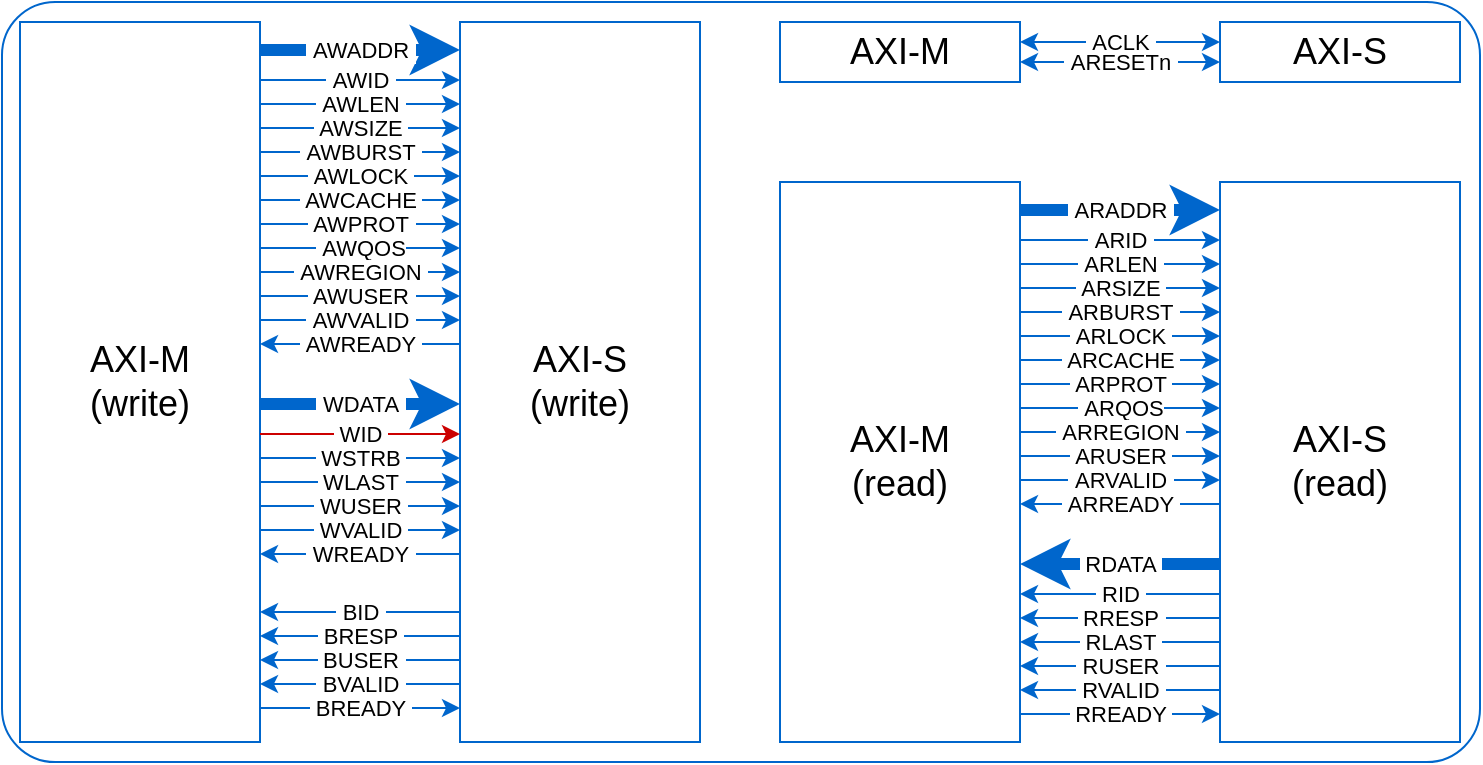 <mxfile version="21.3.2" type="device">
  <diagram id="Um7idM1XhnPcWQUyJz3g" name="Page-1">
    <mxGraphModel dx="2116" dy="670" grid="1" gridSize="10" guides="1" tooltips="1" connect="1" arrows="1" fold="1" page="1" pageScale="1" pageWidth="850" pageHeight="1100" math="0" shadow="0">
      <root>
        <mxCell id="0" />
        <mxCell id="1" parent="0" />
        <mxCell id="FzFozQ8pbkiuX8usW2jT-35" value="" style="rounded=1;whiteSpace=wrap;html=1;strokeColor=#0066CC;fontSize=18;arcSize=7;" parent="1" vertex="1">
          <mxGeometry x="-65" y="230" width="739" height="380" as="geometry" />
        </mxCell>
        <mxCell id="FzFozQ8pbkiuX8usW2jT-1" value="&lt;font style=&quot;font-size: 18px;&quot;&gt;AXI-S&lt;br&gt;(write)&lt;br&gt;&lt;/font&gt;" style="rounded=0;whiteSpace=wrap;html=1;strokeColor=#0066CC;" parent="1" vertex="1">
          <mxGeometry x="164" y="240" width="120" height="360" as="geometry" />
        </mxCell>
        <mxCell id="FzFozQ8pbkiuX8usW2jT-10" value="" style="endArrow=classic;html=1;rounded=0;strokeColor=#0066CC;" parent="1" edge="1">
          <mxGeometry relative="1" as="geometry">
            <mxPoint x="64" y="281" as="sourcePoint" />
            <mxPoint x="164" y="281" as="targetPoint" />
          </mxGeometry>
        </mxCell>
        <mxCell id="FzFozQ8pbkiuX8usW2jT-11" value="&amp;nbsp;AWLEN&amp;nbsp;" style="edgeLabel;resizable=0;html=1;align=center;verticalAlign=middle;strokeColor=#0066CC;" parent="FzFozQ8pbkiuX8usW2jT-10" connectable="0" vertex="1">
          <mxGeometry relative="1" as="geometry" />
        </mxCell>
        <mxCell id="FzFozQ8pbkiuX8usW2jT-18" value="" style="endArrow=classic;html=1;rounded=0;strokeColor=#0066CC;" parent="1" edge="1">
          <mxGeometry relative="1" as="geometry">
            <mxPoint x="64" y="269" as="sourcePoint" />
            <mxPoint x="164" y="269" as="targetPoint" />
          </mxGeometry>
        </mxCell>
        <mxCell id="FzFozQ8pbkiuX8usW2jT-19" value="&amp;nbsp;AWID&amp;nbsp;" style="edgeLabel;resizable=0;html=1;align=center;verticalAlign=middle;strokeColor=#0066CC;" parent="FzFozQ8pbkiuX8usW2jT-18" connectable="0" vertex="1">
          <mxGeometry relative="1" as="geometry" />
        </mxCell>
        <mxCell id="FzFozQ8pbkiuX8usW2jT-20" value="" style="endArrow=classic;html=1;rounded=0;strokeWidth=6;strokeColor=#0066CC;" parent="1" edge="1">
          <mxGeometry relative="1" as="geometry">
            <mxPoint x="64" y="254" as="sourcePoint" />
            <mxPoint x="164" y="254" as="targetPoint" />
          </mxGeometry>
        </mxCell>
        <mxCell id="FzFozQ8pbkiuX8usW2jT-21" value="&amp;nbsp;AWADDR&amp;nbsp;" style="edgeLabel;resizable=0;html=1;align=center;verticalAlign=middle;strokeColor=#0066CC;" parent="FzFozQ8pbkiuX8usW2jT-20" connectable="0" vertex="1">
          <mxGeometry relative="1" as="geometry" />
        </mxCell>
        <mxCell id="YU5_GZ8aUwFnw-8ss64A-1" value="" style="endArrow=classic;html=1;rounded=0;strokeColor=#0066CC;" edge="1" parent="1">
          <mxGeometry relative="1" as="geometry">
            <mxPoint x="64" y="293" as="sourcePoint" />
            <mxPoint x="164" y="293" as="targetPoint" />
          </mxGeometry>
        </mxCell>
        <mxCell id="YU5_GZ8aUwFnw-8ss64A-2" value="&amp;nbsp;AWSIZE&amp;nbsp;" style="edgeLabel;resizable=0;html=1;align=center;verticalAlign=middle;strokeColor=#0066CC;" connectable="0" vertex="1" parent="YU5_GZ8aUwFnw-8ss64A-1">
          <mxGeometry relative="1" as="geometry" />
        </mxCell>
        <mxCell id="YU5_GZ8aUwFnw-8ss64A-3" value="" style="endArrow=classic;html=1;rounded=0;strokeColor=#0066CC;" edge="1" parent="1">
          <mxGeometry relative="1" as="geometry">
            <mxPoint x="64" y="305" as="sourcePoint" />
            <mxPoint x="164" y="305" as="targetPoint" />
          </mxGeometry>
        </mxCell>
        <mxCell id="YU5_GZ8aUwFnw-8ss64A-4" value="&amp;nbsp;AWBURST&amp;nbsp;" style="edgeLabel;resizable=0;html=1;align=center;verticalAlign=middle;strokeColor=#0066CC;" connectable="0" vertex="1" parent="YU5_GZ8aUwFnw-8ss64A-3">
          <mxGeometry relative="1" as="geometry" />
        </mxCell>
        <mxCell id="YU5_GZ8aUwFnw-8ss64A-5" value="" style="endArrow=classic;html=1;rounded=0;strokeColor=#0066CC;" edge="1" parent="1">
          <mxGeometry relative="1" as="geometry">
            <mxPoint x="64" y="329" as="sourcePoint" />
            <mxPoint x="164" y="329" as="targetPoint" />
          </mxGeometry>
        </mxCell>
        <mxCell id="YU5_GZ8aUwFnw-8ss64A-6" value="&amp;nbsp;AWCACHE&amp;nbsp;" style="edgeLabel;resizable=0;html=1;align=center;verticalAlign=middle;strokeColor=#0066CC;" connectable="0" vertex="1" parent="YU5_GZ8aUwFnw-8ss64A-5">
          <mxGeometry relative="1" as="geometry" />
        </mxCell>
        <mxCell id="YU5_GZ8aUwFnw-8ss64A-7" value="" style="endArrow=classic;html=1;rounded=0;strokeColor=#0066CC;" edge="1" parent="1">
          <mxGeometry relative="1" as="geometry">
            <mxPoint x="64" y="317" as="sourcePoint" />
            <mxPoint x="164" y="317" as="targetPoint" />
          </mxGeometry>
        </mxCell>
        <mxCell id="YU5_GZ8aUwFnw-8ss64A-8" value="&amp;nbsp;AWLOCK&amp;nbsp;" style="edgeLabel;resizable=0;html=1;align=center;verticalAlign=middle;strokeColor=#0066CC;" connectable="0" vertex="1" parent="YU5_GZ8aUwFnw-8ss64A-7">
          <mxGeometry relative="1" as="geometry" />
        </mxCell>
        <mxCell id="YU5_GZ8aUwFnw-8ss64A-9" value="" style="endArrow=classic;html=1;rounded=0;strokeColor=#0066CC;" edge="1" parent="1">
          <mxGeometry relative="1" as="geometry">
            <mxPoint x="64" y="341" as="sourcePoint" />
            <mxPoint x="164" y="341" as="targetPoint" />
          </mxGeometry>
        </mxCell>
        <mxCell id="YU5_GZ8aUwFnw-8ss64A-10" value="&amp;nbsp;AWPROT&amp;nbsp;" style="edgeLabel;resizable=0;html=1;align=center;verticalAlign=middle;strokeColor=#0066CC;" connectable="0" vertex="1" parent="YU5_GZ8aUwFnw-8ss64A-9">
          <mxGeometry relative="1" as="geometry" />
        </mxCell>
        <mxCell id="YU5_GZ8aUwFnw-8ss64A-11" value="&lt;font style=&quot;font-size: 18px;&quot;&gt;AXI-M&lt;br&gt;(write)&lt;br&gt;&lt;/font&gt;" style="rounded=0;whiteSpace=wrap;html=1;strokeColor=#0066CC;" vertex="1" parent="1">
          <mxGeometry x="-56" y="240" width="120" height="360" as="geometry" />
        </mxCell>
        <mxCell id="YU5_GZ8aUwFnw-8ss64A-102" value="" style="endArrow=classic;html=1;rounded=0;strokeColor=#0066CC;" edge="1" parent="1">
          <mxGeometry relative="1" as="geometry">
            <mxPoint x="64" y="353" as="sourcePoint" />
            <mxPoint x="164" y="353" as="targetPoint" />
          </mxGeometry>
        </mxCell>
        <mxCell id="YU5_GZ8aUwFnw-8ss64A-103" value="&amp;nbsp;AWQOS" style="edgeLabel;resizable=0;html=1;align=center;verticalAlign=middle;strokeColor=#0066CC;" connectable="0" vertex="1" parent="YU5_GZ8aUwFnw-8ss64A-102">
          <mxGeometry relative="1" as="geometry" />
        </mxCell>
        <mxCell id="YU5_GZ8aUwFnw-8ss64A-104" value="" style="endArrow=classic;html=1;rounded=0;strokeColor=#0066CC;" edge="1" parent="1">
          <mxGeometry relative="1" as="geometry">
            <mxPoint x="64" y="365" as="sourcePoint" />
            <mxPoint x="164" y="365" as="targetPoint" />
          </mxGeometry>
        </mxCell>
        <mxCell id="YU5_GZ8aUwFnw-8ss64A-105" value="&amp;nbsp;AWREGION&amp;nbsp;" style="edgeLabel;resizable=0;html=1;align=center;verticalAlign=middle;strokeColor=#0066CC;" connectable="0" vertex="1" parent="YU5_GZ8aUwFnw-8ss64A-104">
          <mxGeometry relative="1" as="geometry" />
        </mxCell>
        <mxCell id="YU5_GZ8aUwFnw-8ss64A-106" value="" style="endArrow=classic;html=1;rounded=0;strokeColor=#0066CC;" edge="1" parent="1">
          <mxGeometry relative="1" as="geometry">
            <mxPoint x="64" y="389" as="sourcePoint" />
            <mxPoint x="164" y="389" as="targetPoint" />
          </mxGeometry>
        </mxCell>
        <mxCell id="YU5_GZ8aUwFnw-8ss64A-107" value="&amp;nbsp;AWVALID&amp;nbsp;" style="edgeLabel;resizable=0;html=1;align=center;verticalAlign=middle;strokeColor=#0066CC;" connectable="0" vertex="1" parent="YU5_GZ8aUwFnw-8ss64A-106">
          <mxGeometry relative="1" as="geometry" />
        </mxCell>
        <mxCell id="YU5_GZ8aUwFnw-8ss64A-108" value="" style="endArrow=classic;html=1;rounded=0;strokeColor=#0066CC;" edge="1" parent="1">
          <mxGeometry relative="1" as="geometry">
            <mxPoint x="64" y="377" as="sourcePoint" />
            <mxPoint x="164" y="377" as="targetPoint" />
          </mxGeometry>
        </mxCell>
        <mxCell id="YU5_GZ8aUwFnw-8ss64A-109" value="&amp;nbsp;AWUSER&amp;nbsp;" style="edgeLabel;resizable=0;html=1;align=center;verticalAlign=middle;strokeColor=#0066CC;" connectable="0" vertex="1" parent="YU5_GZ8aUwFnw-8ss64A-108">
          <mxGeometry relative="1" as="geometry" />
        </mxCell>
        <mxCell id="YU5_GZ8aUwFnw-8ss64A-110" value="" style="endArrow=none;html=1;rounded=0;strokeColor=#0066CC;startArrow=classic;startFill=1;endFill=0;" edge="1" parent="1">
          <mxGeometry relative="1" as="geometry">
            <mxPoint x="64" y="401" as="sourcePoint" />
            <mxPoint x="164" y="401" as="targetPoint" />
          </mxGeometry>
        </mxCell>
        <mxCell id="YU5_GZ8aUwFnw-8ss64A-111" value="&amp;nbsp;AWREADY&amp;nbsp;" style="edgeLabel;resizable=0;html=1;align=center;verticalAlign=middle;strokeColor=#0066CC;" connectable="0" vertex="1" parent="YU5_GZ8aUwFnw-8ss64A-110">
          <mxGeometry relative="1" as="geometry" />
        </mxCell>
        <mxCell id="YU5_GZ8aUwFnw-8ss64A-112" value="&lt;font style=&quot;font-size: 18px;&quot;&gt;AXI-S&lt;br&gt;&lt;/font&gt;" style="rounded=0;whiteSpace=wrap;html=1;strokeColor=#0066CC;" vertex="1" parent="1">
          <mxGeometry x="544" y="240" width="120" height="30" as="geometry" />
        </mxCell>
        <mxCell id="YU5_GZ8aUwFnw-8ss64A-113" value="" style="endArrow=classic;html=1;rounded=0;strokeColor=#0066CC;startArrow=classic;startFill=1;" edge="1" parent="1">
          <mxGeometry relative="1" as="geometry">
            <mxPoint x="444" y="250" as="sourcePoint" />
            <mxPoint x="544" y="250" as="targetPoint" />
          </mxGeometry>
        </mxCell>
        <mxCell id="YU5_GZ8aUwFnw-8ss64A-114" value="&amp;nbsp;ACLK&amp;nbsp;" style="edgeLabel;resizable=0;html=1;align=center;verticalAlign=middle;strokeColor=#0066CC;" connectable="0" vertex="1" parent="YU5_GZ8aUwFnw-8ss64A-113">
          <mxGeometry relative="1" as="geometry" />
        </mxCell>
        <mxCell id="YU5_GZ8aUwFnw-8ss64A-115" value="" style="endArrow=classic;html=1;rounded=0;strokeColor=#0066CC;startArrow=classic;startFill=1;" edge="1" parent="1">
          <mxGeometry relative="1" as="geometry">
            <mxPoint x="444" y="260" as="sourcePoint" />
            <mxPoint x="544" y="260" as="targetPoint" />
          </mxGeometry>
        </mxCell>
        <mxCell id="YU5_GZ8aUwFnw-8ss64A-116" value="&amp;nbsp;ARESETn&amp;nbsp;" style="edgeLabel;resizable=0;html=1;align=center;verticalAlign=middle;strokeColor=#0066CC;" connectable="0" vertex="1" parent="YU5_GZ8aUwFnw-8ss64A-115">
          <mxGeometry relative="1" as="geometry" />
        </mxCell>
        <mxCell id="YU5_GZ8aUwFnw-8ss64A-117" value="&lt;font style=&quot;font-size: 18px;&quot;&gt;AXI-M&lt;br&gt;&lt;/font&gt;" style="rounded=0;whiteSpace=wrap;html=1;strokeColor=#0066CC;" vertex="1" parent="1">
          <mxGeometry x="324" y="240" width="120" height="30" as="geometry" />
        </mxCell>
        <mxCell id="YU5_GZ8aUwFnw-8ss64A-118" value="" style="endArrow=classic;html=1;rounded=0;strokeColor=#0066CC;" edge="1" parent="1">
          <mxGeometry relative="1" as="geometry">
            <mxPoint x="64" y="458" as="sourcePoint" />
            <mxPoint x="164" y="458" as="targetPoint" />
          </mxGeometry>
        </mxCell>
        <mxCell id="YU5_GZ8aUwFnw-8ss64A-119" value="&amp;nbsp;WSTRB&amp;nbsp;" style="edgeLabel;resizable=0;html=1;align=center;verticalAlign=middle;strokeColor=#0066CC;" connectable="0" vertex="1" parent="YU5_GZ8aUwFnw-8ss64A-118">
          <mxGeometry relative="1" as="geometry" />
        </mxCell>
        <mxCell id="YU5_GZ8aUwFnw-8ss64A-120" value="" style="endArrow=classic;html=1;rounded=0;strokeColor=#cc0000;" edge="1" parent="1">
          <mxGeometry relative="1" as="geometry">
            <mxPoint x="64" y="446" as="sourcePoint" />
            <mxPoint x="164" y="446" as="targetPoint" />
          </mxGeometry>
        </mxCell>
        <mxCell id="YU5_GZ8aUwFnw-8ss64A-121" value="&amp;nbsp;WID&amp;nbsp;" style="edgeLabel;resizable=0;html=1;align=center;verticalAlign=middle;strokeColor=#0066CC;" connectable="0" vertex="1" parent="YU5_GZ8aUwFnw-8ss64A-120">
          <mxGeometry relative="1" as="geometry" />
        </mxCell>
        <mxCell id="YU5_GZ8aUwFnw-8ss64A-122" value="" style="endArrow=classic;html=1;rounded=0;strokeWidth=6;strokeColor=#0066CC;" edge="1" parent="1">
          <mxGeometry relative="1" as="geometry">
            <mxPoint x="64" y="431" as="sourcePoint" />
            <mxPoint x="164" y="431" as="targetPoint" />
          </mxGeometry>
        </mxCell>
        <mxCell id="YU5_GZ8aUwFnw-8ss64A-123" value="&amp;nbsp;WDATA&amp;nbsp;" style="edgeLabel;resizable=0;html=1;align=center;verticalAlign=middle;strokeColor=#0066CC;" connectable="0" vertex="1" parent="YU5_GZ8aUwFnw-8ss64A-122">
          <mxGeometry relative="1" as="geometry" />
        </mxCell>
        <mxCell id="YU5_GZ8aUwFnw-8ss64A-124" value="" style="endArrow=classic;html=1;rounded=0;strokeColor=#0066CC;" edge="1" parent="1">
          <mxGeometry relative="1" as="geometry">
            <mxPoint x="64" y="470" as="sourcePoint" />
            <mxPoint x="164" y="470" as="targetPoint" />
          </mxGeometry>
        </mxCell>
        <mxCell id="YU5_GZ8aUwFnw-8ss64A-125" value="&amp;nbsp;WLAST&amp;nbsp;" style="edgeLabel;resizable=0;html=1;align=center;verticalAlign=middle;strokeColor=#0066CC;" connectable="0" vertex="1" parent="YU5_GZ8aUwFnw-8ss64A-124">
          <mxGeometry relative="1" as="geometry" />
        </mxCell>
        <mxCell id="YU5_GZ8aUwFnw-8ss64A-138" value="" style="endArrow=classic;html=1;rounded=0;strokeColor=#0066CC;" edge="1" parent="1">
          <mxGeometry relative="1" as="geometry">
            <mxPoint x="64" y="494" as="sourcePoint" />
            <mxPoint x="164" y="494" as="targetPoint" />
          </mxGeometry>
        </mxCell>
        <mxCell id="YU5_GZ8aUwFnw-8ss64A-139" value="&amp;nbsp;WVALID&amp;nbsp;" style="edgeLabel;resizable=0;html=1;align=center;verticalAlign=middle;strokeColor=#0066CC;" connectable="0" vertex="1" parent="YU5_GZ8aUwFnw-8ss64A-138">
          <mxGeometry relative="1" as="geometry" />
        </mxCell>
        <mxCell id="YU5_GZ8aUwFnw-8ss64A-140" value="" style="endArrow=classic;html=1;rounded=0;strokeColor=#0066CC;" edge="1" parent="1">
          <mxGeometry relative="1" as="geometry">
            <mxPoint x="64" y="482" as="sourcePoint" />
            <mxPoint x="164" y="482" as="targetPoint" />
          </mxGeometry>
        </mxCell>
        <mxCell id="YU5_GZ8aUwFnw-8ss64A-141" value="&amp;nbsp;WUSER&amp;nbsp;" style="edgeLabel;resizable=0;html=1;align=center;verticalAlign=middle;strokeColor=#0066CC;" connectable="0" vertex="1" parent="YU5_GZ8aUwFnw-8ss64A-140">
          <mxGeometry relative="1" as="geometry" />
        </mxCell>
        <mxCell id="YU5_GZ8aUwFnw-8ss64A-142" value="" style="endArrow=none;html=1;rounded=0;strokeColor=#0066CC;startArrow=classic;startFill=1;endFill=0;" edge="1" parent="1">
          <mxGeometry relative="1" as="geometry">
            <mxPoint x="64" y="506" as="sourcePoint" />
            <mxPoint x="164" y="506" as="targetPoint" />
          </mxGeometry>
        </mxCell>
        <mxCell id="YU5_GZ8aUwFnw-8ss64A-143" value="&amp;nbsp;WREADY&amp;nbsp;" style="edgeLabel;resizable=0;html=1;align=center;verticalAlign=middle;strokeColor=#0066CC;" connectable="0" vertex="1" parent="YU5_GZ8aUwFnw-8ss64A-142">
          <mxGeometry relative="1" as="geometry" />
        </mxCell>
        <mxCell id="YU5_GZ8aUwFnw-8ss64A-144" value="" style="endArrow=none;html=1;rounded=0;strokeColor=#0066CC;startArrow=classic;startFill=1;endFill=0;" edge="1" parent="1">
          <mxGeometry relative="1" as="geometry">
            <mxPoint x="64" y="535" as="sourcePoint" />
            <mxPoint x="164" y="535" as="targetPoint" />
          </mxGeometry>
        </mxCell>
        <mxCell id="YU5_GZ8aUwFnw-8ss64A-145" value="&amp;nbsp;BID&amp;nbsp;" style="edgeLabel;resizable=0;html=1;align=center;verticalAlign=middle;strokeColor=#0066CC;" connectable="0" vertex="1" parent="YU5_GZ8aUwFnw-8ss64A-144">
          <mxGeometry relative="1" as="geometry" />
        </mxCell>
        <mxCell id="YU5_GZ8aUwFnw-8ss64A-150" value="" style="endArrow=none;html=1;rounded=0;strokeColor=#0066CC;startArrow=classic;startFill=1;endFill=0;" edge="1" parent="1">
          <mxGeometry relative="1" as="geometry">
            <mxPoint x="64" y="547" as="sourcePoint" />
            <mxPoint x="164" y="547" as="targetPoint" />
          </mxGeometry>
        </mxCell>
        <mxCell id="YU5_GZ8aUwFnw-8ss64A-151" value="&amp;nbsp;BRESP&amp;nbsp;" style="edgeLabel;resizable=0;html=1;align=center;verticalAlign=middle;strokeColor=#0066CC;" connectable="0" vertex="1" parent="YU5_GZ8aUwFnw-8ss64A-150">
          <mxGeometry relative="1" as="geometry" />
        </mxCell>
        <mxCell id="YU5_GZ8aUwFnw-8ss64A-152" value="" style="endArrow=none;html=1;rounded=0;strokeColor=#0066CC;startArrow=classic;startFill=1;endFill=0;" edge="1" parent="1">
          <mxGeometry relative="1" as="geometry">
            <mxPoint x="64" y="571" as="sourcePoint" />
            <mxPoint x="164" y="571" as="targetPoint" />
          </mxGeometry>
        </mxCell>
        <mxCell id="YU5_GZ8aUwFnw-8ss64A-153" value="&amp;nbsp;BVALID&amp;nbsp;" style="edgeLabel;resizable=0;html=1;align=center;verticalAlign=middle;strokeColor=#0066CC;" connectable="0" vertex="1" parent="YU5_GZ8aUwFnw-8ss64A-152">
          <mxGeometry relative="1" as="geometry" />
        </mxCell>
        <mxCell id="YU5_GZ8aUwFnw-8ss64A-154" value="" style="endArrow=none;html=1;rounded=0;strokeColor=#0066CC;startArrow=classic;startFill=1;endFill=0;" edge="1" parent="1">
          <mxGeometry relative="1" as="geometry">
            <mxPoint x="64" y="559" as="sourcePoint" />
            <mxPoint x="164" y="559" as="targetPoint" />
          </mxGeometry>
        </mxCell>
        <mxCell id="YU5_GZ8aUwFnw-8ss64A-155" value="&amp;nbsp;BUSER&amp;nbsp;" style="edgeLabel;resizable=0;html=1;align=center;verticalAlign=middle;strokeColor=#0066CC;" connectable="0" vertex="1" parent="YU5_GZ8aUwFnw-8ss64A-154">
          <mxGeometry relative="1" as="geometry" />
        </mxCell>
        <mxCell id="YU5_GZ8aUwFnw-8ss64A-156" value="" style="endArrow=classic;html=1;rounded=0;strokeColor=#0066CC;startArrow=none;startFill=0;endFill=1;" edge="1" parent="1">
          <mxGeometry relative="1" as="geometry">
            <mxPoint x="64" y="583" as="sourcePoint" />
            <mxPoint x="164" y="583" as="targetPoint" />
          </mxGeometry>
        </mxCell>
        <mxCell id="YU5_GZ8aUwFnw-8ss64A-157" value="&amp;nbsp;BREADY&amp;nbsp;" style="edgeLabel;resizable=0;html=1;align=center;verticalAlign=middle;strokeColor=#0066CC;" connectable="0" vertex="1" parent="YU5_GZ8aUwFnw-8ss64A-156">
          <mxGeometry relative="1" as="geometry" />
        </mxCell>
        <mxCell id="YU5_GZ8aUwFnw-8ss64A-159" value="&lt;font style=&quot;font-size: 18px;&quot;&gt;AXI-S&lt;br&gt;(read)&lt;br&gt;&lt;/font&gt;" style="rounded=0;whiteSpace=wrap;html=1;strokeColor=#0066CC;" vertex="1" parent="1">
          <mxGeometry x="544" y="320" width="120" height="280" as="geometry" />
        </mxCell>
        <mxCell id="YU5_GZ8aUwFnw-8ss64A-160" value="" style="endArrow=classic;html=1;rounded=0;strokeColor=#0066CC;" edge="1" parent="1">
          <mxGeometry relative="1" as="geometry">
            <mxPoint x="444" y="361" as="sourcePoint" />
            <mxPoint x="544" y="361" as="targetPoint" />
          </mxGeometry>
        </mxCell>
        <mxCell id="YU5_GZ8aUwFnw-8ss64A-161" value="&amp;nbsp;ARLEN&amp;nbsp;" style="edgeLabel;resizable=0;html=1;align=center;verticalAlign=middle;strokeColor=#0066CC;" connectable="0" vertex="1" parent="YU5_GZ8aUwFnw-8ss64A-160">
          <mxGeometry relative="1" as="geometry" />
        </mxCell>
        <mxCell id="YU5_GZ8aUwFnw-8ss64A-162" value="" style="endArrow=classic;html=1;rounded=0;strokeColor=#0066CC;" edge="1" parent="1">
          <mxGeometry relative="1" as="geometry">
            <mxPoint x="444" y="349" as="sourcePoint" />
            <mxPoint x="544" y="349" as="targetPoint" />
          </mxGeometry>
        </mxCell>
        <mxCell id="YU5_GZ8aUwFnw-8ss64A-163" value="&amp;nbsp;ARID&amp;nbsp;" style="edgeLabel;resizable=0;html=1;align=center;verticalAlign=middle;strokeColor=#0066CC;" connectable="0" vertex="1" parent="YU5_GZ8aUwFnw-8ss64A-162">
          <mxGeometry relative="1" as="geometry" />
        </mxCell>
        <mxCell id="YU5_GZ8aUwFnw-8ss64A-164" value="" style="endArrow=classic;html=1;rounded=0;strokeWidth=6;strokeColor=#0066CC;" edge="1" parent="1">
          <mxGeometry relative="1" as="geometry">
            <mxPoint x="444" y="334" as="sourcePoint" />
            <mxPoint x="544" y="334" as="targetPoint" />
          </mxGeometry>
        </mxCell>
        <mxCell id="YU5_GZ8aUwFnw-8ss64A-165" value="&amp;nbsp;ARADDR&amp;nbsp;" style="edgeLabel;resizable=0;html=1;align=center;verticalAlign=middle;strokeColor=#0066CC;" connectable="0" vertex="1" parent="YU5_GZ8aUwFnw-8ss64A-164">
          <mxGeometry relative="1" as="geometry" />
        </mxCell>
        <mxCell id="YU5_GZ8aUwFnw-8ss64A-166" value="" style="endArrow=classic;html=1;rounded=0;strokeColor=#0066CC;" edge="1" parent="1">
          <mxGeometry relative="1" as="geometry">
            <mxPoint x="444" y="373" as="sourcePoint" />
            <mxPoint x="544" y="373" as="targetPoint" />
          </mxGeometry>
        </mxCell>
        <mxCell id="YU5_GZ8aUwFnw-8ss64A-167" value="&amp;nbsp;ARSIZE&amp;nbsp;" style="edgeLabel;resizable=0;html=1;align=center;verticalAlign=middle;strokeColor=#0066CC;" connectable="0" vertex="1" parent="YU5_GZ8aUwFnw-8ss64A-166">
          <mxGeometry relative="1" as="geometry" />
        </mxCell>
        <mxCell id="YU5_GZ8aUwFnw-8ss64A-168" value="" style="endArrow=classic;html=1;rounded=0;strokeColor=#0066CC;" edge="1" parent="1">
          <mxGeometry relative="1" as="geometry">
            <mxPoint x="444" y="385" as="sourcePoint" />
            <mxPoint x="544" y="385" as="targetPoint" />
          </mxGeometry>
        </mxCell>
        <mxCell id="YU5_GZ8aUwFnw-8ss64A-169" value="&amp;nbsp;ARBURST&amp;nbsp;" style="edgeLabel;resizable=0;html=1;align=center;verticalAlign=middle;strokeColor=#0066CC;" connectable="0" vertex="1" parent="YU5_GZ8aUwFnw-8ss64A-168">
          <mxGeometry relative="1" as="geometry" />
        </mxCell>
        <mxCell id="YU5_GZ8aUwFnw-8ss64A-170" value="" style="endArrow=classic;html=1;rounded=0;strokeColor=#0066CC;" edge="1" parent="1">
          <mxGeometry relative="1" as="geometry">
            <mxPoint x="444" y="409" as="sourcePoint" />
            <mxPoint x="544" y="409" as="targetPoint" />
          </mxGeometry>
        </mxCell>
        <mxCell id="YU5_GZ8aUwFnw-8ss64A-171" value="&amp;nbsp;ARCACHE&amp;nbsp;" style="edgeLabel;resizable=0;html=1;align=center;verticalAlign=middle;strokeColor=#0066CC;" connectable="0" vertex="1" parent="YU5_GZ8aUwFnw-8ss64A-170">
          <mxGeometry relative="1" as="geometry" />
        </mxCell>
        <mxCell id="YU5_GZ8aUwFnw-8ss64A-172" value="" style="endArrow=classic;html=1;rounded=0;strokeColor=#0066CC;" edge="1" parent="1">
          <mxGeometry relative="1" as="geometry">
            <mxPoint x="444" y="397" as="sourcePoint" />
            <mxPoint x="544" y="397" as="targetPoint" />
          </mxGeometry>
        </mxCell>
        <mxCell id="YU5_GZ8aUwFnw-8ss64A-173" value="&amp;nbsp;ARLOCK&amp;nbsp;" style="edgeLabel;resizable=0;html=1;align=center;verticalAlign=middle;strokeColor=#0066CC;" connectable="0" vertex="1" parent="YU5_GZ8aUwFnw-8ss64A-172">
          <mxGeometry relative="1" as="geometry" />
        </mxCell>
        <mxCell id="YU5_GZ8aUwFnw-8ss64A-174" value="" style="endArrow=classic;html=1;rounded=0;strokeColor=#0066CC;" edge="1" parent="1">
          <mxGeometry relative="1" as="geometry">
            <mxPoint x="444" y="421" as="sourcePoint" />
            <mxPoint x="544" y="421" as="targetPoint" />
          </mxGeometry>
        </mxCell>
        <mxCell id="YU5_GZ8aUwFnw-8ss64A-175" value="&amp;nbsp;ARPROT&amp;nbsp;" style="edgeLabel;resizable=0;html=1;align=center;verticalAlign=middle;strokeColor=#0066CC;" connectable="0" vertex="1" parent="YU5_GZ8aUwFnw-8ss64A-174">
          <mxGeometry relative="1" as="geometry" />
        </mxCell>
        <mxCell id="YU5_GZ8aUwFnw-8ss64A-176" value="&lt;font style=&quot;font-size: 18px;&quot;&gt;AXI-M&lt;br&gt;(read)&lt;br&gt;&lt;/font&gt;" style="rounded=0;whiteSpace=wrap;html=1;strokeColor=#0066CC;" vertex="1" parent="1">
          <mxGeometry x="324" y="320" width="120" height="280" as="geometry" />
        </mxCell>
        <mxCell id="YU5_GZ8aUwFnw-8ss64A-177" value="" style="endArrow=classic;html=1;rounded=0;strokeColor=#0066CC;" edge="1" parent="1">
          <mxGeometry relative="1" as="geometry">
            <mxPoint x="444" y="433" as="sourcePoint" />
            <mxPoint x="544" y="433" as="targetPoint" />
          </mxGeometry>
        </mxCell>
        <mxCell id="YU5_GZ8aUwFnw-8ss64A-178" value="&amp;nbsp;ARQOS" style="edgeLabel;resizable=0;html=1;align=center;verticalAlign=middle;strokeColor=#0066CC;" connectable="0" vertex="1" parent="YU5_GZ8aUwFnw-8ss64A-177">
          <mxGeometry relative="1" as="geometry" />
        </mxCell>
        <mxCell id="YU5_GZ8aUwFnw-8ss64A-179" value="" style="endArrow=classic;html=1;rounded=0;strokeColor=#0066CC;" edge="1" parent="1">
          <mxGeometry relative="1" as="geometry">
            <mxPoint x="444" y="445" as="sourcePoint" />
            <mxPoint x="544" y="445" as="targetPoint" />
          </mxGeometry>
        </mxCell>
        <mxCell id="YU5_GZ8aUwFnw-8ss64A-180" value="&amp;nbsp;ARREGION&amp;nbsp;" style="edgeLabel;resizable=0;html=1;align=center;verticalAlign=middle;strokeColor=#0066CC;" connectable="0" vertex="1" parent="YU5_GZ8aUwFnw-8ss64A-179">
          <mxGeometry relative="1" as="geometry" />
        </mxCell>
        <mxCell id="YU5_GZ8aUwFnw-8ss64A-181" value="" style="endArrow=classic;html=1;rounded=0;strokeColor=#0066CC;" edge="1" parent="1">
          <mxGeometry relative="1" as="geometry">
            <mxPoint x="444" y="469" as="sourcePoint" />
            <mxPoint x="544" y="469" as="targetPoint" />
          </mxGeometry>
        </mxCell>
        <mxCell id="YU5_GZ8aUwFnw-8ss64A-182" value="&amp;nbsp;ARVALID&amp;nbsp;" style="edgeLabel;resizable=0;html=1;align=center;verticalAlign=middle;strokeColor=#0066CC;" connectable="0" vertex="1" parent="YU5_GZ8aUwFnw-8ss64A-181">
          <mxGeometry relative="1" as="geometry" />
        </mxCell>
        <mxCell id="YU5_GZ8aUwFnw-8ss64A-183" value="" style="endArrow=classic;html=1;rounded=0;strokeColor=#0066CC;" edge="1" parent="1">
          <mxGeometry relative="1" as="geometry">
            <mxPoint x="444" y="457" as="sourcePoint" />
            <mxPoint x="544" y="457" as="targetPoint" />
          </mxGeometry>
        </mxCell>
        <mxCell id="YU5_GZ8aUwFnw-8ss64A-184" value="&amp;nbsp;ARUSER&amp;nbsp;" style="edgeLabel;resizable=0;html=1;align=center;verticalAlign=middle;strokeColor=#0066CC;" connectable="0" vertex="1" parent="YU5_GZ8aUwFnw-8ss64A-183">
          <mxGeometry relative="1" as="geometry" />
        </mxCell>
        <mxCell id="YU5_GZ8aUwFnw-8ss64A-185" value="" style="endArrow=none;html=1;rounded=0;strokeColor=#0066CC;startArrow=classic;startFill=1;endFill=0;" edge="1" parent="1">
          <mxGeometry relative="1" as="geometry">
            <mxPoint x="444" y="481" as="sourcePoint" />
            <mxPoint x="544" y="481" as="targetPoint" />
          </mxGeometry>
        </mxCell>
        <mxCell id="YU5_GZ8aUwFnw-8ss64A-186" value="&amp;nbsp;ARREADY&amp;nbsp;" style="edgeLabel;resizable=0;html=1;align=center;verticalAlign=middle;strokeColor=#0066CC;" connectable="0" vertex="1" parent="YU5_GZ8aUwFnw-8ss64A-185">
          <mxGeometry relative="1" as="geometry" />
        </mxCell>
        <mxCell id="YU5_GZ8aUwFnw-8ss64A-191" value="" style="endArrow=none;html=1;rounded=0;strokeWidth=6;strokeColor=#0066CC;startArrow=classic;startFill=1;endFill=0;" edge="1" parent="1">
          <mxGeometry relative="1" as="geometry">
            <mxPoint x="444" y="511" as="sourcePoint" />
            <mxPoint x="544" y="511" as="targetPoint" />
          </mxGeometry>
        </mxCell>
        <mxCell id="YU5_GZ8aUwFnw-8ss64A-192" value="&amp;nbsp;RDATA&amp;nbsp;" style="edgeLabel;resizable=0;html=1;align=center;verticalAlign=middle;strokeColor=#0066CC;" connectable="0" vertex="1" parent="YU5_GZ8aUwFnw-8ss64A-191">
          <mxGeometry relative="1" as="geometry" />
        </mxCell>
        <mxCell id="YU5_GZ8aUwFnw-8ss64A-201" value="" style="endArrow=none;html=1;rounded=0;strokeColor=#0066CC;startArrow=classic;startFill=1;endFill=0;" edge="1" parent="1">
          <mxGeometry relative="1" as="geometry">
            <mxPoint x="444" y="526" as="sourcePoint" />
            <mxPoint x="544" y="526" as="targetPoint" />
          </mxGeometry>
        </mxCell>
        <mxCell id="YU5_GZ8aUwFnw-8ss64A-202" value="&amp;nbsp;RID&amp;nbsp;" style="edgeLabel;resizable=0;html=1;align=center;verticalAlign=middle;strokeColor=#0066CC;" connectable="0" vertex="1" parent="YU5_GZ8aUwFnw-8ss64A-201">
          <mxGeometry relative="1" as="geometry" />
        </mxCell>
        <mxCell id="YU5_GZ8aUwFnw-8ss64A-203" value="" style="endArrow=none;html=1;rounded=0;strokeColor=#0066CC;startArrow=classic;startFill=1;endFill=0;" edge="1" parent="1">
          <mxGeometry relative="1" as="geometry">
            <mxPoint x="444" y="550" as="sourcePoint" />
            <mxPoint x="544" y="550" as="targetPoint" />
          </mxGeometry>
        </mxCell>
        <mxCell id="YU5_GZ8aUwFnw-8ss64A-204" value="&amp;nbsp;RLAST&amp;nbsp;" style="edgeLabel;resizable=0;html=1;align=center;verticalAlign=middle;strokeColor=#0066CC;" connectable="0" vertex="1" parent="YU5_GZ8aUwFnw-8ss64A-203">
          <mxGeometry relative="1" as="geometry" />
        </mxCell>
        <mxCell id="YU5_GZ8aUwFnw-8ss64A-205" value="" style="endArrow=none;html=1;rounded=0;strokeColor=#0066CC;startArrow=classic;startFill=1;endFill=0;" edge="1" parent="1">
          <mxGeometry relative="1" as="geometry">
            <mxPoint x="444" y="574" as="sourcePoint" />
            <mxPoint x="544" y="574" as="targetPoint" />
          </mxGeometry>
        </mxCell>
        <mxCell id="YU5_GZ8aUwFnw-8ss64A-206" value="&amp;nbsp;RVALID&amp;nbsp;" style="edgeLabel;resizable=0;html=1;align=center;verticalAlign=middle;strokeColor=#0066CC;" connectable="0" vertex="1" parent="YU5_GZ8aUwFnw-8ss64A-205">
          <mxGeometry relative="1" as="geometry" />
        </mxCell>
        <mxCell id="YU5_GZ8aUwFnw-8ss64A-207" value="" style="endArrow=none;html=1;rounded=0;strokeColor=#0066CC;startArrow=classic;startFill=1;endFill=0;" edge="1" parent="1">
          <mxGeometry relative="1" as="geometry">
            <mxPoint x="444" y="562" as="sourcePoint" />
            <mxPoint x="544" y="562" as="targetPoint" />
          </mxGeometry>
        </mxCell>
        <mxCell id="YU5_GZ8aUwFnw-8ss64A-208" value="&amp;nbsp;RUSER&amp;nbsp;" style="edgeLabel;resizable=0;html=1;align=center;verticalAlign=middle;strokeColor=#0066CC;" connectable="0" vertex="1" parent="YU5_GZ8aUwFnw-8ss64A-207">
          <mxGeometry relative="1" as="geometry" />
        </mxCell>
        <mxCell id="YU5_GZ8aUwFnw-8ss64A-209" value="" style="endArrow=classic;html=1;rounded=0;strokeColor=#0066CC;startArrow=none;startFill=0;endFill=1;" edge="1" parent="1">
          <mxGeometry relative="1" as="geometry">
            <mxPoint x="444" y="586" as="sourcePoint" />
            <mxPoint x="544" y="586" as="targetPoint" />
          </mxGeometry>
        </mxCell>
        <mxCell id="YU5_GZ8aUwFnw-8ss64A-210" value="&amp;nbsp;RREADY&amp;nbsp;" style="edgeLabel;resizable=0;html=1;align=center;verticalAlign=middle;strokeColor=#0066CC;" connectable="0" vertex="1" parent="YU5_GZ8aUwFnw-8ss64A-209">
          <mxGeometry relative="1" as="geometry" />
        </mxCell>
        <mxCell id="YU5_GZ8aUwFnw-8ss64A-211" value="" style="endArrow=none;html=1;rounded=0;strokeColor=#0066CC;startArrow=classic;startFill=1;endFill=0;" edge="1" parent="1">
          <mxGeometry relative="1" as="geometry">
            <mxPoint x="444" y="538" as="sourcePoint" />
            <mxPoint x="544" y="538" as="targetPoint" />
          </mxGeometry>
        </mxCell>
        <mxCell id="YU5_GZ8aUwFnw-8ss64A-212" value="&amp;nbsp;RRESP&amp;nbsp;" style="edgeLabel;resizable=0;html=1;align=center;verticalAlign=middle;strokeColor=#0066CC;" connectable="0" vertex="1" parent="YU5_GZ8aUwFnw-8ss64A-211">
          <mxGeometry relative="1" as="geometry" />
        </mxCell>
      </root>
    </mxGraphModel>
  </diagram>
</mxfile>
